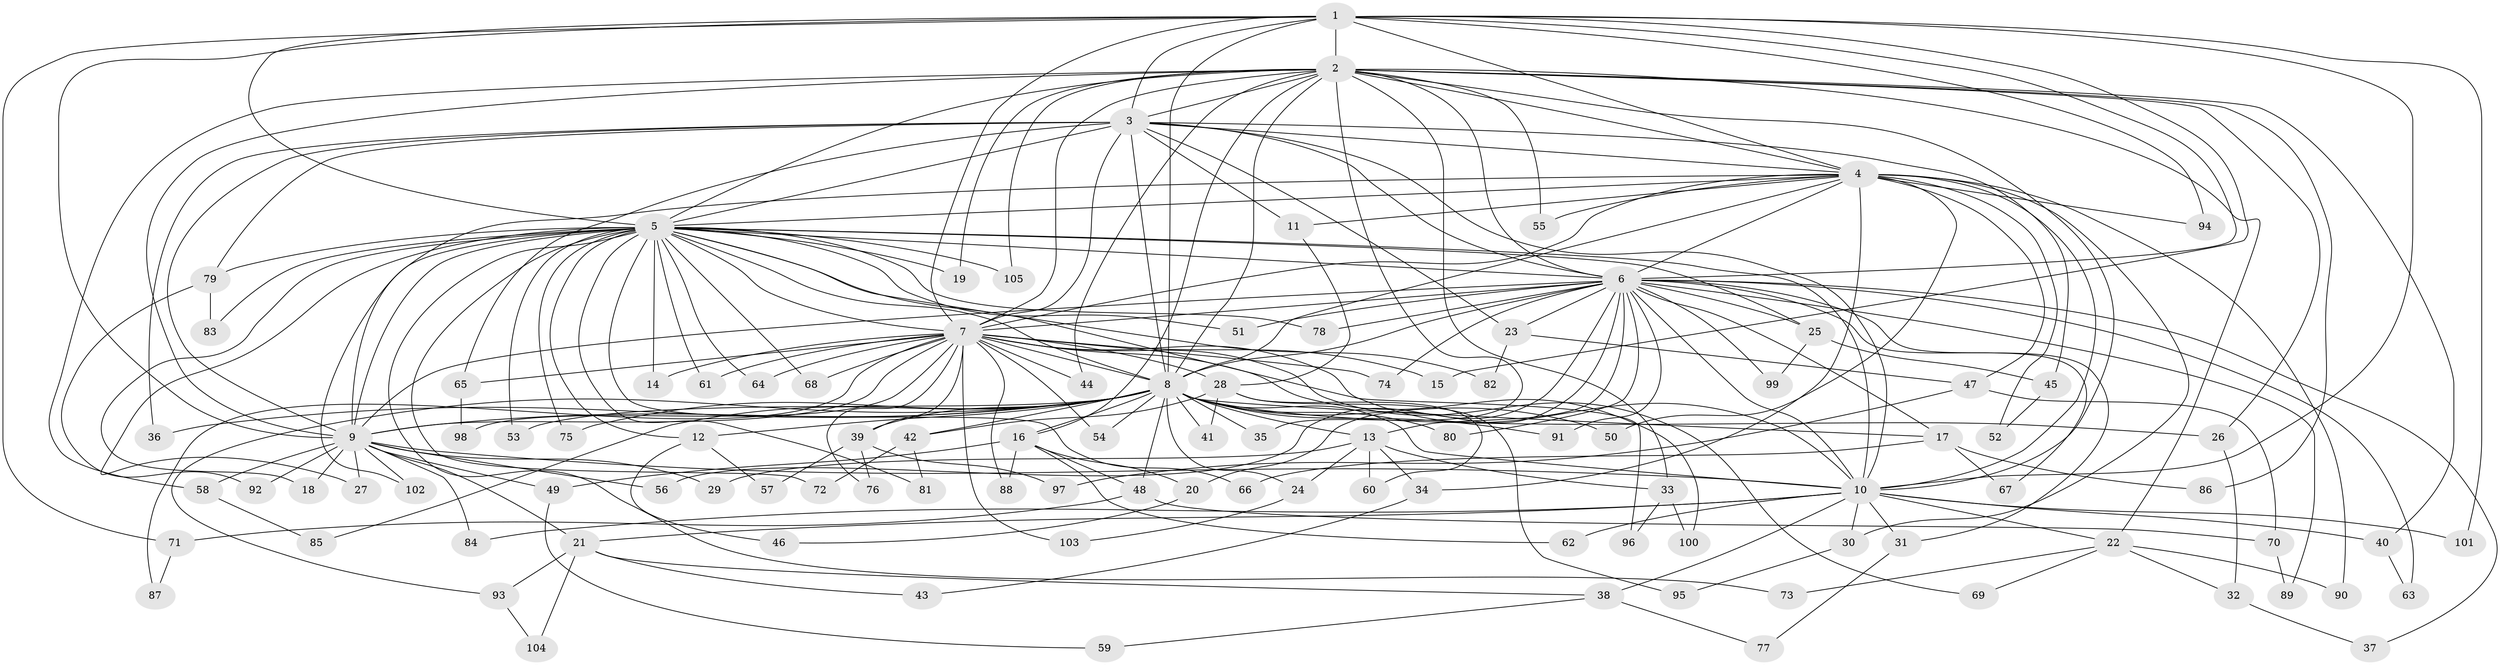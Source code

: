 // coarse degree distribution, {16: 0.047619047619047616, 21: 0.023809523809523808, 11: 0.023809523809523808, 7: 0.09523809523809523, 20: 0.023809523809523808, 9: 0.023809523809523808, 17: 0.023809523809523808, 3: 0.19047619047619047, 10: 0.047619047619047616, 5: 0.047619047619047616, 6: 0.023809523809523808, 4: 0.047619047619047616, 2: 0.38095238095238093}
// Generated by graph-tools (version 1.1) at 2025/49/03/04/25 22:49:39]
// undirected, 105 vertices, 235 edges
graph export_dot {
  node [color=gray90,style=filled];
  1;
  2;
  3;
  4;
  5;
  6;
  7;
  8;
  9;
  10;
  11;
  12;
  13;
  14;
  15;
  16;
  17;
  18;
  19;
  20;
  21;
  22;
  23;
  24;
  25;
  26;
  27;
  28;
  29;
  30;
  31;
  32;
  33;
  34;
  35;
  36;
  37;
  38;
  39;
  40;
  41;
  42;
  43;
  44;
  45;
  46;
  47;
  48;
  49;
  50;
  51;
  52;
  53;
  54;
  55;
  56;
  57;
  58;
  59;
  60;
  61;
  62;
  63;
  64;
  65;
  66;
  67;
  68;
  69;
  70;
  71;
  72;
  73;
  74;
  75;
  76;
  77;
  78;
  79;
  80;
  81;
  82;
  83;
  84;
  85;
  86;
  87;
  88;
  89;
  90;
  91;
  92;
  93;
  94;
  95;
  96;
  97;
  98;
  99;
  100;
  101;
  102;
  103;
  104;
  105;
  1 -- 2;
  1 -- 3;
  1 -- 4;
  1 -- 5;
  1 -- 6;
  1 -- 7;
  1 -- 8;
  1 -- 9;
  1 -- 10;
  1 -- 15;
  1 -- 71;
  1 -- 94;
  1 -- 101;
  2 -- 3;
  2 -- 4;
  2 -- 5;
  2 -- 6;
  2 -- 7;
  2 -- 8;
  2 -- 9;
  2 -- 10;
  2 -- 16;
  2 -- 19;
  2 -- 22;
  2 -- 26;
  2 -- 33;
  2 -- 35;
  2 -- 40;
  2 -- 44;
  2 -- 55;
  2 -- 58;
  2 -- 86;
  2 -- 105;
  3 -- 4;
  3 -- 5;
  3 -- 6;
  3 -- 7;
  3 -- 8;
  3 -- 9;
  3 -- 10;
  3 -- 11;
  3 -- 23;
  3 -- 36;
  3 -- 45;
  3 -- 65;
  3 -- 79;
  4 -- 5;
  4 -- 6;
  4 -- 7;
  4 -- 8;
  4 -- 9;
  4 -- 10;
  4 -- 11;
  4 -- 30;
  4 -- 34;
  4 -- 47;
  4 -- 50;
  4 -- 52;
  4 -- 55;
  4 -- 90;
  4 -- 94;
  5 -- 6;
  5 -- 7;
  5 -- 8;
  5 -- 9;
  5 -- 10;
  5 -- 12;
  5 -- 14;
  5 -- 18;
  5 -- 19;
  5 -- 25;
  5 -- 27;
  5 -- 51;
  5 -- 53;
  5 -- 61;
  5 -- 64;
  5 -- 66;
  5 -- 68;
  5 -- 72;
  5 -- 73;
  5 -- 75;
  5 -- 78;
  5 -- 79;
  5 -- 81;
  5 -- 82;
  5 -- 83;
  5 -- 96;
  5 -- 102;
  5 -- 105;
  6 -- 7;
  6 -- 8;
  6 -- 9;
  6 -- 10;
  6 -- 13;
  6 -- 17;
  6 -- 20;
  6 -- 23;
  6 -- 25;
  6 -- 31;
  6 -- 37;
  6 -- 51;
  6 -- 56;
  6 -- 63;
  6 -- 67;
  6 -- 74;
  6 -- 78;
  6 -- 80;
  6 -- 89;
  6 -- 91;
  6 -- 99;
  7 -- 8;
  7 -- 9;
  7 -- 10;
  7 -- 14;
  7 -- 15;
  7 -- 28;
  7 -- 39;
  7 -- 44;
  7 -- 54;
  7 -- 61;
  7 -- 64;
  7 -- 65;
  7 -- 68;
  7 -- 69;
  7 -- 74;
  7 -- 76;
  7 -- 87;
  7 -- 88;
  7 -- 98;
  7 -- 100;
  7 -- 103;
  8 -- 9;
  8 -- 10;
  8 -- 12;
  8 -- 13;
  8 -- 16;
  8 -- 17;
  8 -- 24;
  8 -- 26;
  8 -- 35;
  8 -- 36;
  8 -- 39;
  8 -- 41;
  8 -- 42;
  8 -- 48;
  8 -- 50;
  8 -- 53;
  8 -- 54;
  8 -- 75;
  8 -- 80;
  8 -- 85;
  8 -- 91;
  8 -- 93;
  9 -- 10;
  9 -- 18;
  9 -- 21;
  9 -- 27;
  9 -- 29;
  9 -- 49;
  9 -- 56;
  9 -- 58;
  9 -- 84;
  9 -- 92;
  9 -- 102;
  10 -- 21;
  10 -- 22;
  10 -- 30;
  10 -- 31;
  10 -- 38;
  10 -- 40;
  10 -- 62;
  10 -- 84;
  10 -- 101;
  11 -- 28;
  12 -- 46;
  12 -- 57;
  13 -- 24;
  13 -- 29;
  13 -- 33;
  13 -- 34;
  13 -- 60;
  16 -- 20;
  16 -- 48;
  16 -- 49;
  16 -- 62;
  16 -- 88;
  17 -- 66;
  17 -- 67;
  17 -- 86;
  20 -- 46;
  21 -- 38;
  21 -- 43;
  21 -- 93;
  21 -- 104;
  22 -- 32;
  22 -- 69;
  22 -- 73;
  22 -- 90;
  23 -- 47;
  23 -- 82;
  24 -- 103;
  25 -- 45;
  25 -- 99;
  26 -- 32;
  28 -- 41;
  28 -- 42;
  28 -- 60;
  28 -- 95;
  30 -- 95;
  31 -- 77;
  32 -- 37;
  33 -- 96;
  33 -- 100;
  34 -- 43;
  38 -- 59;
  38 -- 77;
  39 -- 57;
  39 -- 76;
  39 -- 97;
  40 -- 63;
  42 -- 72;
  42 -- 81;
  45 -- 52;
  47 -- 70;
  47 -- 97;
  48 -- 70;
  48 -- 71;
  49 -- 59;
  58 -- 85;
  65 -- 98;
  70 -- 89;
  71 -- 87;
  79 -- 83;
  79 -- 92;
  93 -- 104;
}
